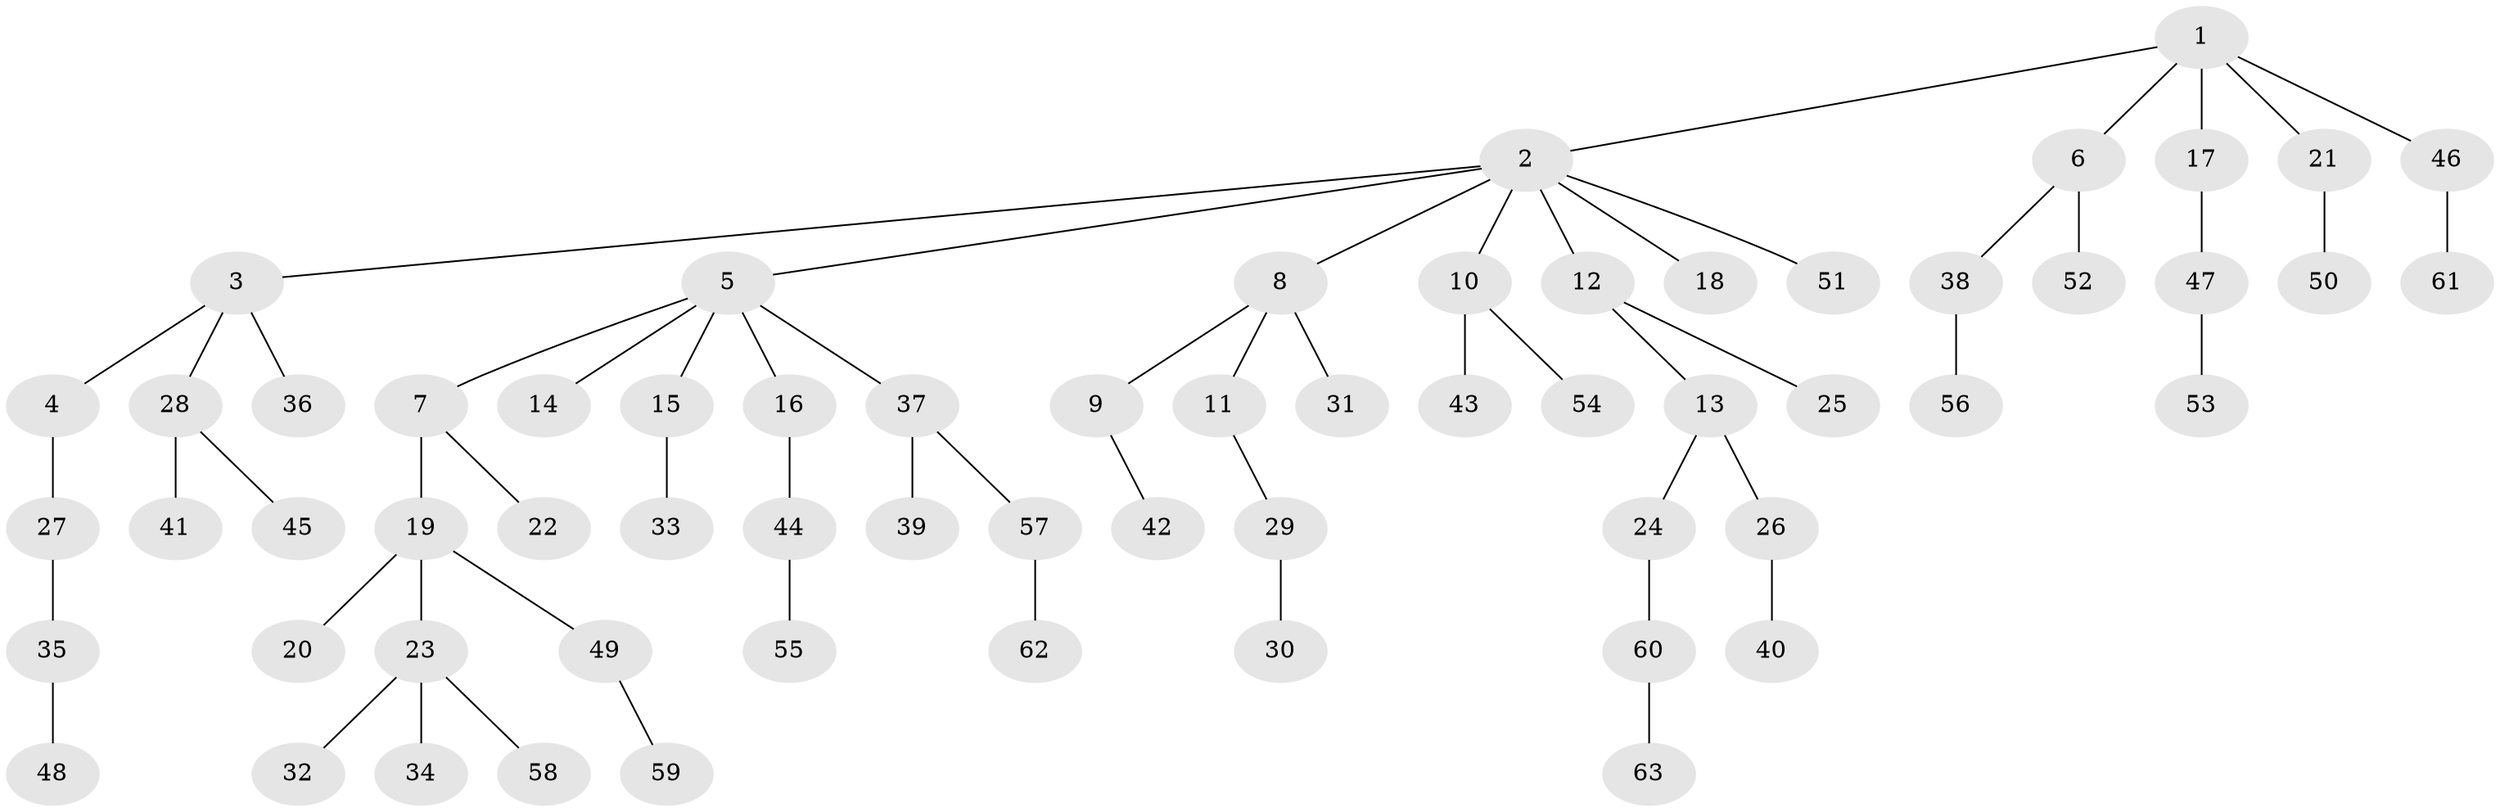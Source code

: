// Generated by graph-tools (version 1.1) at 2025/15/03/09/25 04:15:37]
// undirected, 63 vertices, 62 edges
graph export_dot {
graph [start="1"]
  node [color=gray90,style=filled];
  1;
  2;
  3;
  4;
  5;
  6;
  7;
  8;
  9;
  10;
  11;
  12;
  13;
  14;
  15;
  16;
  17;
  18;
  19;
  20;
  21;
  22;
  23;
  24;
  25;
  26;
  27;
  28;
  29;
  30;
  31;
  32;
  33;
  34;
  35;
  36;
  37;
  38;
  39;
  40;
  41;
  42;
  43;
  44;
  45;
  46;
  47;
  48;
  49;
  50;
  51;
  52;
  53;
  54;
  55;
  56;
  57;
  58;
  59;
  60;
  61;
  62;
  63;
  1 -- 2;
  1 -- 6;
  1 -- 17;
  1 -- 21;
  1 -- 46;
  2 -- 3;
  2 -- 5;
  2 -- 8;
  2 -- 10;
  2 -- 12;
  2 -- 18;
  2 -- 51;
  3 -- 4;
  3 -- 28;
  3 -- 36;
  4 -- 27;
  5 -- 7;
  5 -- 14;
  5 -- 15;
  5 -- 16;
  5 -- 37;
  6 -- 38;
  6 -- 52;
  7 -- 19;
  7 -- 22;
  8 -- 9;
  8 -- 11;
  8 -- 31;
  9 -- 42;
  10 -- 43;
  10 -- 54;
  11 -- 29;
  12 -- 13;
  12 -- 25;
  13 -- 24;
  13 -- 26;
  15 -- 33;
  16 -- 44;
  17 -- 47;
  19 -- 20;
  19 -- 23;
  19 -- 49;
  21 -- 50;
  23 -- 32;
  23 -- 34;
  23 -- 58;
  24 -- 60;
  26 -- 40;
  27 -- 35;
  28 -- 41;
  28 -- 45;
  29 -- 30;
  35 -- 48;
  37 -- 39;
  37 -- 57;
  38 -- 56;
  44 -- 55;
  46 -- 61;
  47 -- 53;
  49 -- 59;
  57 -- 62;
  60 -- 63;
}
